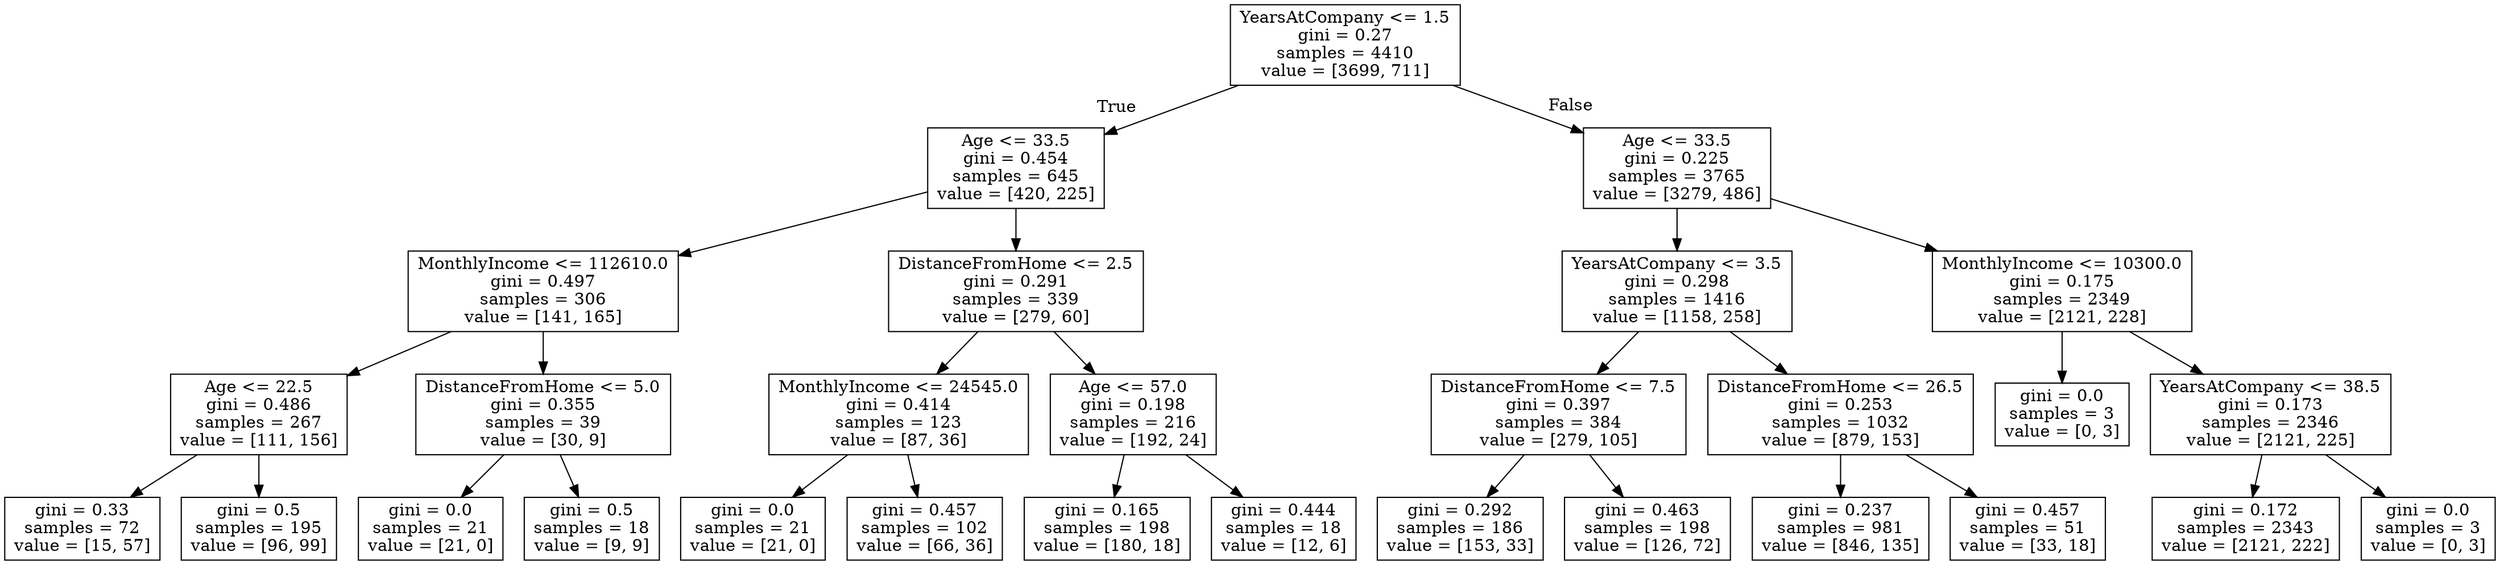 digraph Tree {
node [shape=box] ;
0 [label="YearsAtCompany <= 1.5\ngini = 0.27\nsamples = 4410\nvalue = [3699, 711]"] ;
1 [label="Age <= 33.5\ngini = 0.454\nsamples = 645\nvalue = [420, 225]"] ;
0 -> 1 [labeldistance=2.5, labelangle=45, headlabel="True"] ;
2 [label="MonthlyIncome <= 112610.0\ngini = 0.497\nsamples = 306\nvalue = [141, 165]"] ;
1 -> 2 ;
3 [label="Age <= 22.5\ngini = 0.486\nsamples = 267\nvalue = [111, 156]"] ;
2 -> 3 ;
4 [label="gini = 0.33\nsamples = 72\nvalue = [15, 57]"] ;
3 -> 4 ;
5 [label="gini = 0.5\nsamples = 195\nvalue = [96, 99]"] ;
3 -> 5 ;
6 [label="DistanceFromHome <= 5.0\ngini = 0.355\nsamples = 39\nvalue = [30, 9]"] ;
2 -> 6 ;
7 [label="gini = 0.0\nsamples = 21\nvalue = [21, 0]"] ;
6 -> 7 ;
8 [label="gini = 0.5\nsamples = 18\nvalue = [9, 9]"] ;
6 -> 8 ;
9 [label="DistanceFromHome <= 2.5\ngini = 0.291\nsamples = 339\nvalue = [279, 60]"] ;
1 -> 9 ;
10 [label="MonthlyIncome <= 24545.0\ngini = 0.414\nsamples = 123\nvalue = [87, 36]"] ;
9 -> 10 ;
11 [label="gini = 0.0\nsamples = 21\nvalue = [21, 0]"] ;
10 -> 11 ;
12 [label="gini = 0.457\nsamples = 102\nvalue = [66, 36]"] ;
10 -> 12 ;
13 [label="Age <= 57.0\ngini = 0.198\nsamples = 216\nvalue = [192, 24]"] ;
9 -> 13 ;
14 [label="gini = 0.165\nsamples = 198\nvalue = [180, 18]"] ;
13 -> 14 ;
15 [label="gini = 0.444\nsamples = 18\nvalue = [12, 6]"] ;
13 -> 15 ;
16 [label="Age <= 33.5\ngini = 0.225\nsamples = 3765\nvalue = [3279, 486]"] ;
0 -> 16 [labeldistance=2.5, labelangle=-45, headlabel="False"] ;
17 [label="YearsAtCompany <= 3.5\ngini = 0.298\nsamples = 1416\nvalue = [1158, 258]"] ;
16 -> 17 ;
18 [label="DistanceFromHome <= 7.5\ngini = 0.397\nsamples = 384\nvalue = [279, 105]"] ;
17 -> 18 ;
19 [label="gini = 0.292\nsamples = 186\nvalue = [153, 33]"] ;
18 -> 19 ;
20 [label="gini = 0.463\nsamples = 198\nvalue = [126, 72]"] ;
18 -> 20 ;
21 [label="DistanceFromHome <= 26.5\ngini = 0.253\nsamples = 1032\nvalue = [879, 153]"] ;
17 -> 21 ;
22 [label="gini = 0.237\nsamples = 981\nvalue = [846, 135]"] ;
21 -> 22 ;
23 [label="gini = 0.457\nsamples = 51\nvalue = [33, 18]"] ;
21 -> 23 ;
24 [label="MonthlyIncome <= 10300.0\ngini = 0.175\nsamples = 2349\nvalue = [2121, 228]"] ;
16 -> 24 ;
25 [label="gini = 0.0\nsamples = 3\nvalue = [0, 3]"] ;
24 -> 25 ;
26 [label="YearsAtCompany <= 38.5\ngini = 0.173\nsamples = 2346\nvalue = [2121, 225]"] ;
24 -> 26 ;
27 [label="gini = 0.172\nsamples = 2343\nvalue = [2121, 222]"] ;
26 -> 27 ;
28 [label="gini = 0.0\nsamples = 3\nvalue = [0, 3]"] ;
26 -> 28 ;
}